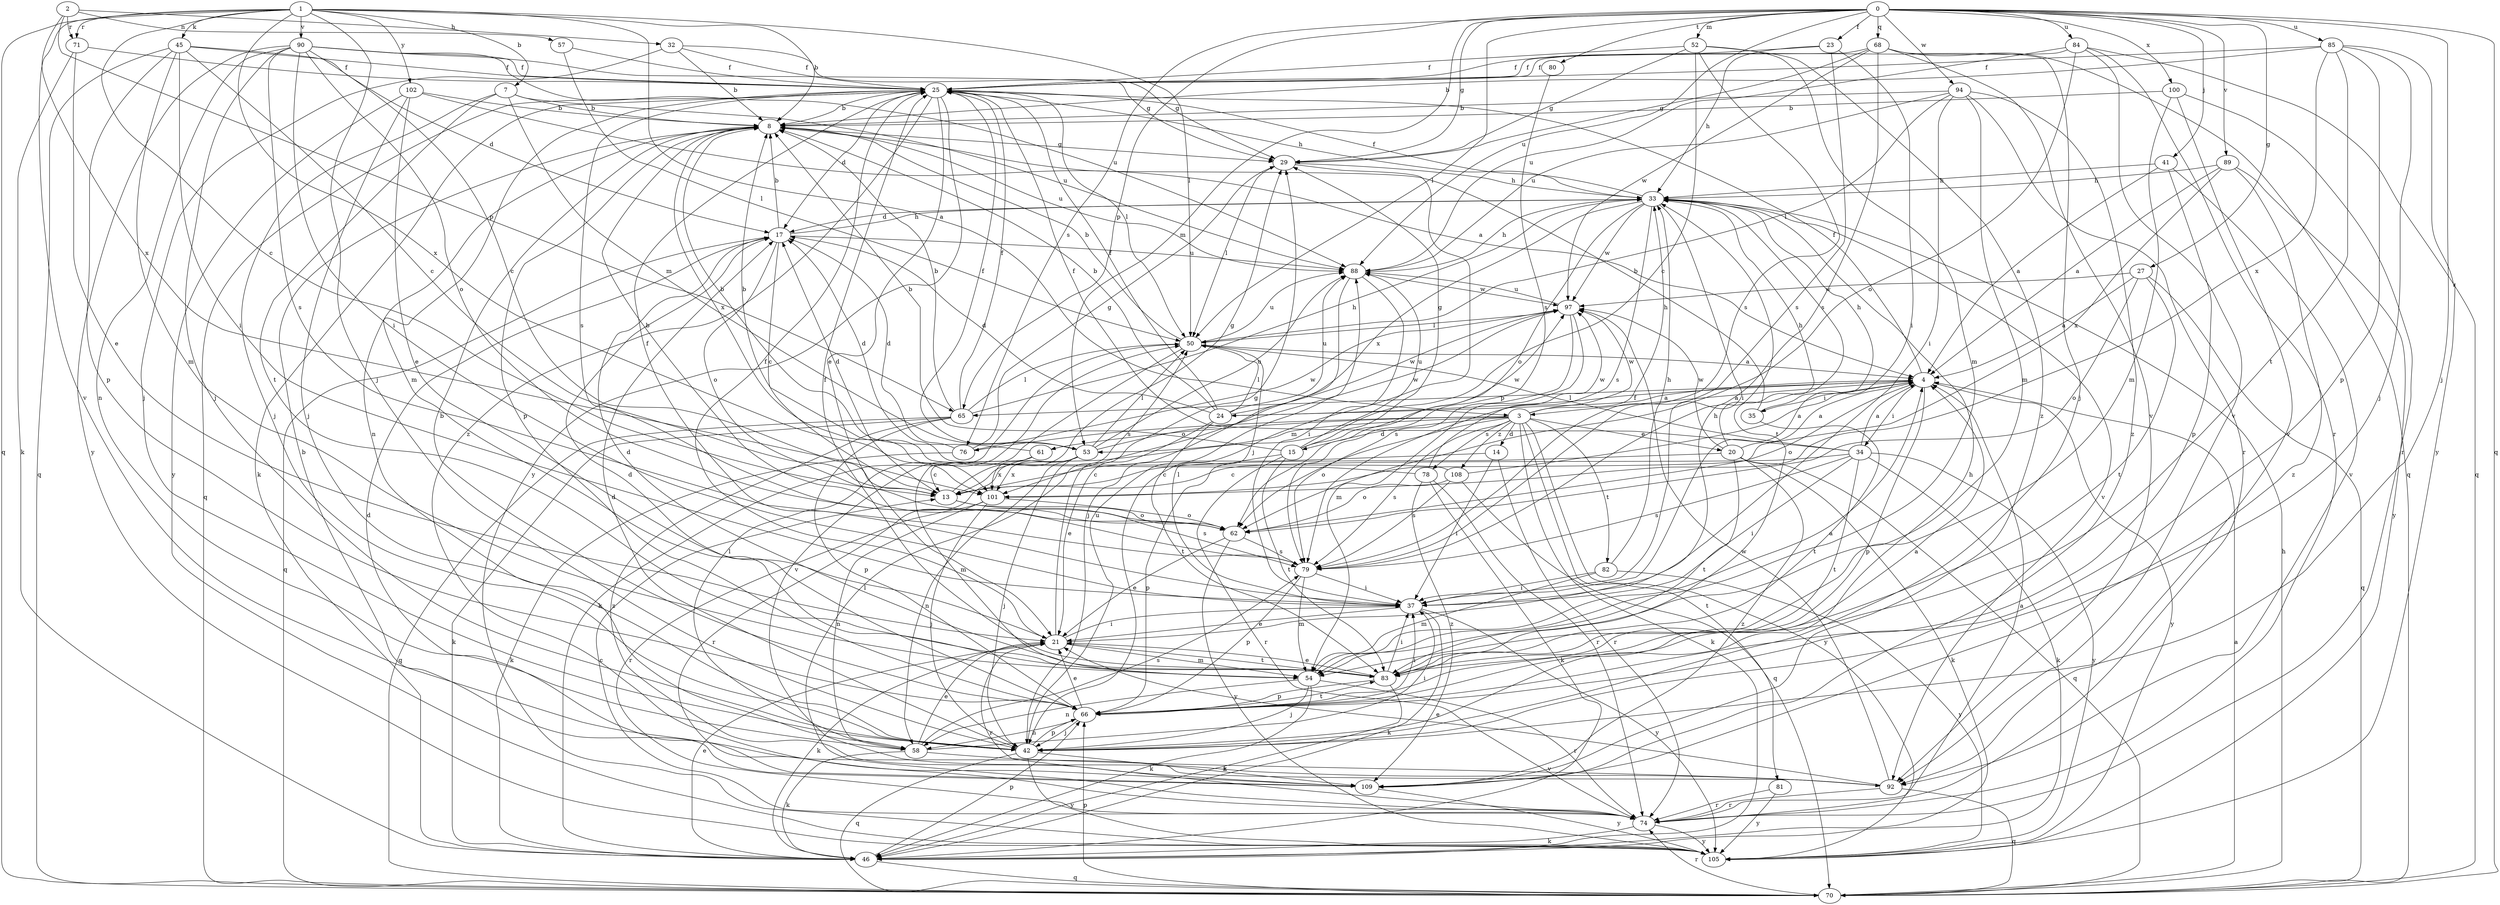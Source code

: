 strict digraph  {
0;
1;
2;
3;
4;
7;
8;
13;
14;
15;
17;
20;
21;
23;
24;
25;
27;
29;
32;
33;
34;
35;
37;
41;
42;
45;
46;
50;
52;
53;
54;
57;
58;
61;
62;
65;
66;
68;
70;
71;
74;
76;
78;
79;
80;
81;
82;
83;
84;
85;
88;
89;
90;
92;
94;
97;
100;
101;
102;
105;
108;
109;
0 -> 23  [label=f];
0 -> 27  [label=g];
0 -> 29  [label=g];
0 -> 41  [label=j];
0 -> 42  [label=j];
0 -> 50  [label=l];
0 -> 52  [label=m];
0 -> 53  [label=m];
0 -> 65  [label=p];
0 -> 68  [label=q];
0 -> 70  [label=q];
0 -> 76  [label=s];
0 -> 80  [label=t];
0 -> 84  [label=u];
0 -> 85  [label=u];
0 -> 88  [label=u];
0 -> 89  [label=v];
0 -> 94  [label=w];
0 -> 100  [label=x];
1 -> 3  [label=a];
1 -> 7  [label=b];
1 -> 8  [label=b];
1 -> 13  [label=c];
1 -> 42  [label=j];
1 -> 45  [label=k];
1 -> 50  [label=l];
1 -> 70  [label=q];
1 -> 71  [label=r];
1 -> 90  [label=v];
1 -> 92  [label=v];
1 -> 101  [label=x];
1 -> 102  [label=y];
2 -> 32  [label=h];
2 -> 57  [label=n];
2 -> 65  [label=p];
2 -> 71  [label=r];
2 -> 101  [label=x];
3 -> 14  [label=d];
3 -> 15  [label=d];
3 -> 20  [label=e];
3 -> 33  [label=h];
3 -> 46  [label=k];
3 -> 53  [label=m];
3 -> 61  [label=o];
3 -> 62  [label=o];
3 -> 76  [label=s];
3 -> 78  [label=s];
3 -> 79  [label=s];
3 -> 81  [label=t];
3 -> 82  [label=t];
3 -> 97  [label=w];
3 -> 105  [label=y];
3 -> 108  [label=z];
4 -> 3  [label=a];
4 -> 24  [label=f];
4 -> 25  [label=f];
4 -> 34  [label=i];
4 -> 35  [label=i];
4 -> 62  [label=o];
4 -> 65  [label=p];
4 -> 66  [label=p];
4 -> 105  [label=y];
7 -> 8  [label=b];
7 -> 42  [label=j];
7 -> 53  [label=m];
7 -> 83  [label=t];
7 -> 88  [label=u];
8 -> 29  [label=g];
8 -> 58  [label=n];
8 -> 66  [label=p];
8 -> 88  [label=u];
8 -> 101  [label=x];
13 -> 17  [label=d];
13 -> 29  [label=g];
13 -> 62  [label=o];
13 -> 79  [label=s];
14 -> 13  [label=c];
14 -> 37  [label=i];
14 -> 74  [label=r];
15 -> 8  [label=b];
15 -> 29  [label=g];
15 -> 66  [label=p];
15 -> 74  [label=r];
15 -> 83  [label=t];
15 -> 88  [label=u];
15 -> 97  [label=w];
17 -> 8  [label=b];
17 -> 13  [label=c];
17 -> 33  [label=h];
17 -> 62  [label=o];
17 -> 70  [label=q];
17 -> 88  [label=u];
20 -> 4  [label=a];
20 -> 13  [label=c];
20 -> 33  [label=h];
20 -> 46  [label=k];
20 -> 70  [label=q];
20 -> 83  [label=t];
20 -> 97  [label=w];
20 -> 109  [label=z];
21 -> 25  [label=f];
21 -> 29  [label=g];
21 -> 33  [label=h];
21 -> 37  [label=i];
21 -> 46  [label=k];
21 -> 54  [label=m];
21 -> 74  [label=r];
21 -> 83  [label=t];
23 -> 25  [label=f];
23 -> 33  [label=h];
23 -> 37  [label=i];
23 -> 79  [label=s];
24 -> 4  [label=a];
24 -> 8  [label=b];
24 -> 17  [label=d];
24 -> 21  [label=e];
24 -> 25  [label=f];
24 -> 50  [label=l];
24 -> 83  [label=t];
24 -> 88  [label=u];
24 -> 97  [label=w];
25 -> 8  [label=b];
25 -> 17  [label=d];
25 -> 21  [label=e];
25 -> 33  [label=h];
25 -> 46  [label=k];
25 -> 50  [label=l];
25 -> 54  [label=m];
25 -> 70  [label=q];
25 -> 79  [label=s];
25 -> 105  [label=y];
25 -> 109  [label=z];
27 -> 4  [label=a];
27 -> 62  [label=o];
27 -> 70  [label=q];
27 -> 83  [label=t];
27 -> 97  [label=w];
29 -> 33  [label=h];
29 -> 42  [label=j];
29 -> 50  [label=l];
32 -> 8  [label=b];
32 -> 25  [label=f];
32 -> 29  [label=g];
32 -> 42  [label=j];
33 -> 17  [label=d];
33 -> 25  [label=f];
33 -> 37  [label=i];
33 -> 62  [label=o];
33 -> 79  [label=s];
33 -> 83  [label=t];
33 -> 92  [label=v];
33 -> 97  [label=w];
33 -> 101  [label=x];
34 -> 4  [label=a];
34 -> 13  [label=c];
34 -> 25  [label=f];
34 -> 37  [label=i];
34 -> 46  [label=k];
34 -> 50  [label=l];
34 -> 79  [label=s];
34 -> 83  [label=t];
34 -> 105  [label=y];
35 -> 8  [label=b];
35 -> 33  [label=h];
35 -> 83  [label=t];
37 -> 21  [label=e];
37 -> 25  [label=f];
37 -> 46  [label=k];
37 -> 50  [label=l];
37 -> 105  [label=y];
41 -> 4  [label=a];
41 -> 33  [label=h];
41 -> 66  [label=p];
41 -> 92  [label=v];
42 -> 17  [label=d];
42 -> 33  [label=h];
42 -> 66  [label=p];
42 -> 70  [label=q];
42 -> 88  [label=u];
42 -> 105  [label=y];
42 -> 109  [label=z];
45 -> 13  [label=c];
45 -> 17  [label=d];
45 -> 25  [label=f];
45 -> 37  [label=i];
45 -> 54  [label=m];
45 -> 66  [label=p];
45 -> 70  [label=q];
46 -> 21  [label=e];
46 -> 66  [label=p];
46 -> 70  [label=q];
50 -> 4  [label=a];
50 -> 8  [label=b];
50 -> 46  [label=k];
50 -> 88  [label=u];
50 -> 92  [label=v];
52 -> 13  [label=c];
52 -> 25  [label=f];
52 -> 29  [label=g];
52 -> 54  [label=m];
52 -> 79  [label=s];
52 -> 109  [label=z];
53 -> 25  [label=f];
53 -> 42  [label=j];
53 -> 50  [label=l];
53 -> 58  [label=n];
53 -> 74  [label=r];
53 -> 88  [label=u];
53 -> 97  [label=w];
53 -> 101  [label=x];
54 -> 4  [label=a];
54 -> 42  [label=j];
54 -> 46  [label=k];
54 -> 58  [label=n];
54 -> 74  [label=r];
57 -> 25  [label=f];
57 -> 50  [label=l];
58 -> 21  [label=e];
58 -> 37  [label=i];
58 -> 46  [label=k];
58 -> 50  [label=l];
58 -> 79  [label=s];
58 -> 92  [label=v];
61 -> 8  [label=b];
61 -> 13  [label=c];
61 -> 54  [label=m];
61 -> 101  [label=x];
62 -> 8  [label=b];
62 -> 21  [label=e];
62 -> 79  [label=s];
62 -> 105  [label=y];
65 -> 8  [label=b];
65 -> 25  [label=f];
65 -> 33  [label=h];
65 -> 46  [label=k];
65 -> 50  [label=l];
65 -> 66  [label=p];
65 -> 70  [label=q];
65 -> 109  [label=z];
66 -> 4  [label=a];
66 -> 8  [label=b];
66 -> 17  [label=d];
66 -> 21  [label=e];
66 -> 37  [label=i];
66 -> 42  [label=j];
66 -> 58  [label=n];
66 -> 83  [label=t];
68 -> 25  [label=f];
68 -> 29  [label=g];
68 -> 42  [label=j];
68 -> 70  [label=q];
68 -> 79  [label=s];
68 -> 92  [label=v];
68 -> 97  [label=w];
70 -> 4  [label=a];
70 -> 33  [label=h];
70 -> 66  [label=p];
70 -> 74  [label=r];
71 -> 21  [label=e];
71 -> 25  [label=f];
71 -> 46  [label=k];
74 -> 4  [label=a];
74 -> 13  [label=c];
74 -> 46  [label=k];
74 -> 50  [label=l];
74 -> 105  [label=y];
76 -> 17  [label=d];
76 -> 29  [label=g];
76 -> 46  [label=k];
76 -> 97  [label=w];
78 -> 8  [label=b];
78 -> 46  [label=k];
78 -> 74  [label=r];
78 -> 97  [label=w];
78 -> 109  [label=z];
79 -> 37  [label=i];
79 -> 54  [label=m];
79 -> 66  [label=p];
80 -> 79  [label=s];
81 -> 74  [label=r];
81 -> 105  [label=y];
82 -> 33  [label=h];
82 -> 37  [label=i];
82 -> 54  [label=m];
82 -> 105  [label=y];
83 -> 17  [label=d];
83 -> 21  [label=e];
83 -> 25  [label=f];
83 -> 37  [label=i];
83 -> 46  [label=k];
83 -> 66  [label=p];
84 -> 25  [label=f];
84 -> 62  [label=o];
84 -> 70  [label=q];
84 -> 74  [label=r];
84 -> 88  [label=u];
84 -> 92  [label=v];
85 -> 8  [label=b];
85 -> 25  [label=f];
85 -> 42  [label=j];
85 -> 66  [label=p];
85 -> 83  [label=t];
85 -> 101  [label=x];
85 -> 105  [label=y];
88 -> 33  [label=h];
88 -> 37  [label=i];
88 -> 42  [label=j];
88 -> 97  [label=w];
89 -> 4  [label=a];
89 -> 33  [label=h];
89 -> 101  [label=x];
89 -> 105  [label=y];
89 -> 109  [label=z];
90 -> 13  [label=c];
90 -> 25  [label=f];
90 -> 29  [label=g];
90 -> 37  [label=i];
90 -> 42  [label=j];
90 -> 58  [label=n];
90 -> 62  [label=o];
90 -> 79  [label=s];
90 -> 88  [label=u];
90 -> 105  [label=y];
92 -> 21  [label=e];
92 -> 70  [label=q];
92 -> 74  [label=r];
92 -> 97  [label=w];
94 -> 8  [label=b];
94 -> 37  [label=i];
94 -> 50  [label=l];
94 -> 54  [label=m];
94 -> 74  [label=r];
94 -> 88  [label=u];
94 -> 109  [label=z];
97 -> 50  [label=l];
97 -> 54  [label=m];
97 -> 79  [label=s];
97 -> 88  [label=u];
100 -> 8  [label=b];
100 -> 54  [label=m];
100 -> 74  [label=r];
100 -> 92  [label=v];
101 -> 42  [label=j];
101 -> 58  [label=n];
101 -> 62  [label=o];
101 -> 74  [label=r];
102 -> 4  [label=a];
102 -> 8  [label=b];
102 -> 21  [label=e];
102 -> 42  [label=j];
102 -> 105  [label=y];
108 -> 4  [label=a];
108 -> 17  [label=d];
108 -> 62  [label=o];
108 -> 70  [label=q];
108 -> 79  [label=s];
109 -> 8  [label=b];
109 -> 17  [label=d];
109 -> 105  [label=y];
}
